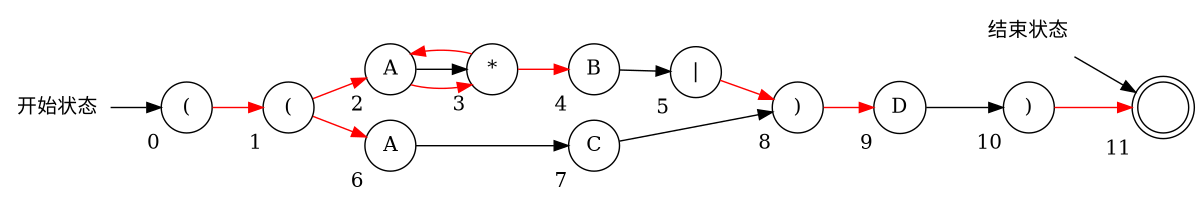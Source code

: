 digraph finite_state_machine {
    rankdir=LR;
    node[group=main];
    0,1,2,3,4,5,6,7,8,9,10,11;
    node[group=""];
    node[group=g1]
    {rankdir = LR; 10; 11}
    size="8,5"
    node [shape = circle];
    0 [label = "(", xlabel="0", shape=circle];
    1 [label = "(", xlabel="1", shape=circle];
    2 [label = "A", xlabel="2", shape=circle];
    3 [label = "*", xlabel="3", shape=circle];
    4 [label = "B", xlabel="4", shape=circle];
    5 [label = "|", xlabel="5", shape=circle];
    6 [label = "A", xlabel="6", shape=circle];
    7 [label = "C", xlabel="7", shape=circle];
    8 [label = ")", xlabel="8", shape=circle];
    9 [label = "D", xlabel="9", shape=circle];
    10 [label = ")", xlabel="10", shape=circle];
    11 [xlabel="11", label="", shape=doublecircle];
    start [shape=plaintext, label="开始状态"];
    end [shape=plaintext, label="结束状态"];
    0 -> 1 [color = "red"];
    1 -> 2 [color = "red"];
    2 -> 3 [color = "red"];
    2 -> 3;
    3 -> 2 [color = "red"];
    3 -> 4 [color = "red"];
    4 -> 5;
    1 -> 6 [color = "red"];
    6 -> 7;
    7 -> 8;
    5 -> 8 [color = "red"];
    8 -> 9 [color = "red"];
    9 -> 10;
    10 -> 11 [color = "red"];
    start -> 0;
    end -> 11;
}